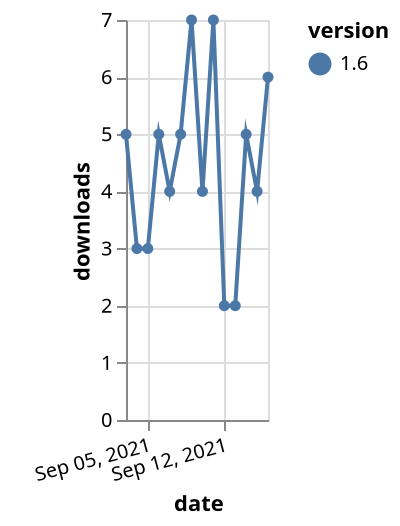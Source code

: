 {"$schema": "https://vega.github.io/schema/vega-lite/v5.json", "description": "A simple bar chart with embedded data.", "data": {"values": [{"date": "2021-09-03", "total": 5940, "delta": 5, "version": "1.6"}, {"date": "2021-09-04", "total": 5943, "delta": 3, "version": "1.6"}, {"date": "2021-09-05", "total": 5946, "delta": 3, "version": "1.6"}, {"date": "2021-09-06", "total": 5951, "delta": 5, "version": "1.6"}, {"date": "2021-09-07", "total": 5955, "delta": 4, "version": "1.6"}, {"date": "2021-09-08", "total": 5960, "delta": 5, "version": "1.6"}, {"date": "2021-09-09", "total": 5967, "delta": 7, "version": "1.6"}, {"date": "2021-09-10", "total": 5971, "delta": 4, "version": "1.6"}, {"date": "2021-09-11", "total": 5978, "delta": 7, "version": "1.6"}, {"date": "2021-09-12", "total": 5980, "delta": 2, "version": "1.6"}, {"date": "2021-09-13", "total": 5982, "delta": 2, "version": "1.6"}, {"date": "2021-09-14", "total": 5987, "delta": 5, "version": "1.6"}, {"date": "2021-09-15", "total": 5991, "delta": 4, "version": "1.6"}, {"date": "2021-09-16", "total": 5997, "delta": 6, "version": "1.6"}]}, "width": "container", "mark": {"type": "line", "point": {"filled": true}}, "encoding": {"x": {"field": "date", "type": "temporal", "timeUnit": "yearmonthdate", "title": "date", "axis": {"labelAngle": -15}}, "y": {"field": "delta", "type": "quantitative", "title": "downloads"}, "color": {"field": "version", "type": "nominal"}, "tooltip": {"field": "delta"}}}